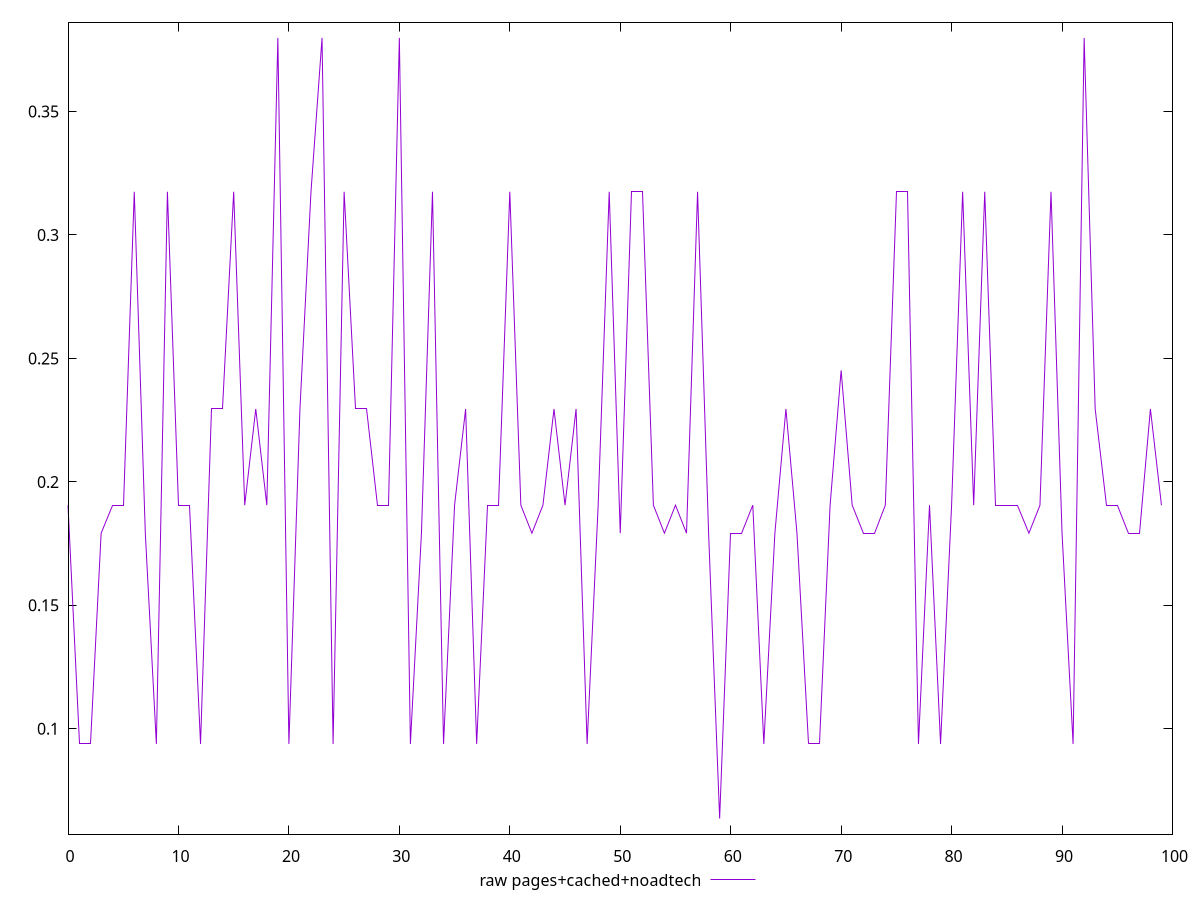 $_rawPagesCachedNoadtech <<EOF
0.1905707836151123
0.0938739013671875
0.0938739013671875
0.17922065734863282
0.1905707836151123
0.1905707836151123
0.31750728607177736
0.17922065734863282
0.0938739013671875
0.31750728607177736
0.1905707836151123
0.1905707836151123
0.0938739013671875
0.2295330810546875
0.2295330810546875
0.31750728607177736
0.1905707836151123
0.2295330810546875
0.1905707836151123
0.3797997665405274
0.0938739013671875
0.2295330810546875
0.31750728607177736
0.3797997665405274
0.0938739013671875
0.31750728607177736
0.2295330810546875
0.2295330810546875
0.1905707836151123
0.1905707836151123
0.3797997665405274
0.0938739013671875
0.17922065734863282
0.31750728607177736
0.0938739013671875
0.1905707836151123
0.2295330810546875
0.0938739013671875
0.1905707836151123
0.1905707836151123
0.31750728607177736
0.1905707836151123
0.17922065734863282
0.1905707836151123
0.2295330810546875
0.1905707836151123
0.2295330810546875
0.0938739013671875
0.1905707836151123
0.31750728607177736
0.17922065734863282
0.31750728607177736
0.31750728607177736
0.1905707836151123
0.17922065734863282
0.1905707836151123
0.17922065734863282
0.31750728607177736
0.17922065734863282
0.0636767578125
0.17922065734863282
0.17922065734863282
0.1905707836151123
0.0938739013671875
0.17922065734863282
0.2295330810546875
0.17922065734863282
0.0938739013671875
0.0938739013671875
0.1905707836151123
0.24516444206237795
0.1905707836151123
0.17922065734863282
0.17922065734863282
0.1905707836151123
0.31750728607177736
0.31750728607177736
0.0938739013671875
0.1905707836151123
0.0938739013671875
0.1905707836151123
0.31750728607177736
0.1905707836151123
0.31750728607177736
0.1905707836151123
0.1905707836151123
0.1905707836151123
0.17922065734863282
0.1905707836151123
0.31750728607177736
0.17922065734863282
0.0938739013671875
0.3797997665405274
0.2295330810546875
0.1905707836151123
0.1905707836151123
0.17922065734863282
0.17922065734863282
0.2295330810546875
0.1905707836151123
EOF
set key outside below
set terminal pngcairo
set output "report_00006_2020-11-02T20-21-41.718Z/cumulative-layout-shift/pages+cached+noadtech//raw.png"
set yrange [0.05735429763793945:0.38612222671508795]
plot $_rawPagesCachedNoadtech title "raw pages+cached+noadtech" with line ,